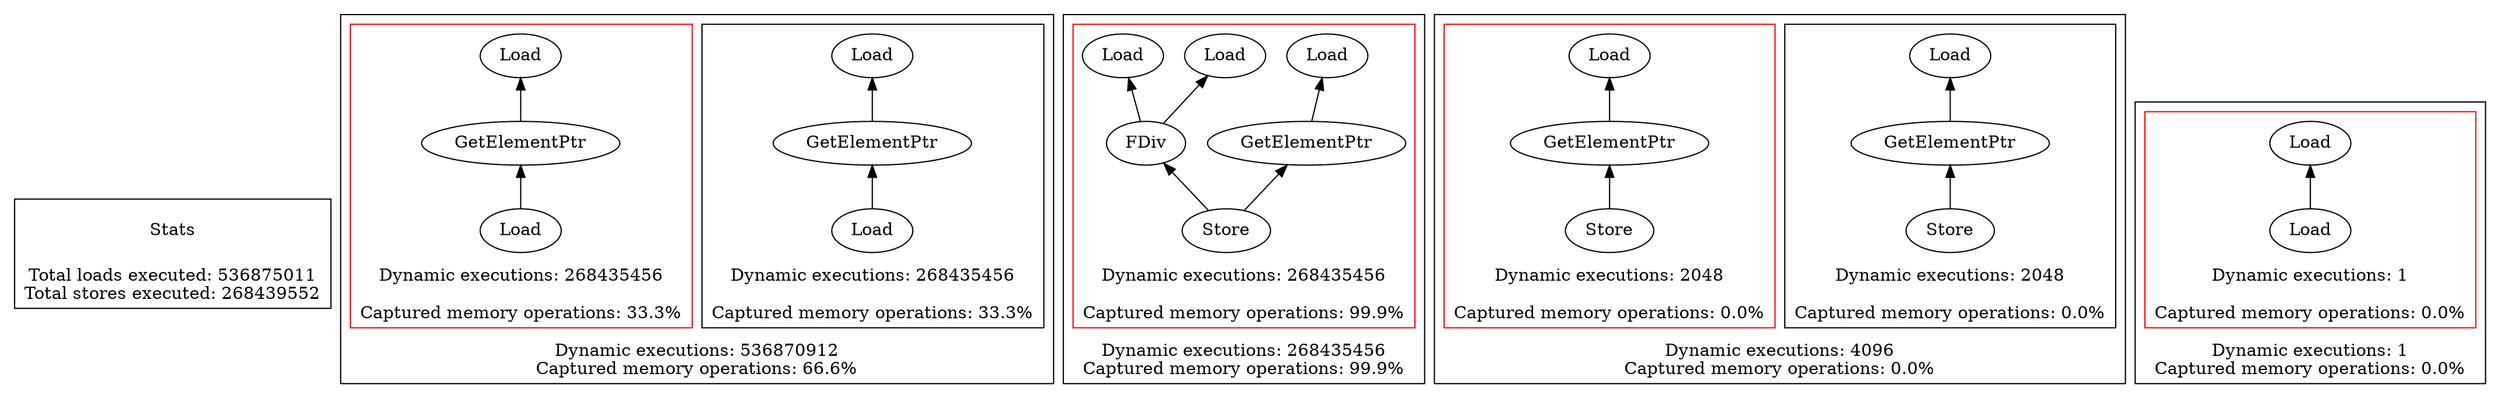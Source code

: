 strict digraph {
rankdir=BT
subgraph {
Stats [shape=plaintext]
cluster=true
label="Total loads executed: 536875011\nTotal stores executed: 268439552"
}
subgraph {
subgraph {
"0_0_36" [label="GetElementPtr"]
"0_0_29" [label="Load"]
"0_0_36" -> "0_0_29"
{
rank=min
"0_0_37" [label="Load"]
}
"0_0_37" -> "0_0_36"
cluster=true
label="Dynamic executions: 268435456\n\nCaptured memory operations: 33.3%"
}
subgraph {
"0_1_38" [label="GetElementPtr"]
"0_1_28" [label="Load"]
"0_1_38" -> "0_1_28"
{
rank=min
"0_1_39" [label="Load"]
}
"0_1_39" -> "0_1_38"
cluster=true
label="Dynamic executions: 268435456\n\nCaptured memory operations: 33.3%"
color=red
}
cluster=true
label="Dynamic executions: 536870912\nCaptured memory operations: 66.6%"
}
subgraph {
subgraph {
{
rank=min
"1_0_41" [label="Store"]
}
"1_0_40" [label="FDiv"]
"1_0_41" -> "1_0_40"
"1_0_37" [label="Load"]
"1_0_40" -> "1_0_37"
"1_0_38" [label="GetElementPtr"]
"1_0_41" -> "1_0_38"
"1_0_39" [label="Load"]
"1_0_40" -> "1_0_39"
"1_0_28" [label="Load"]
"1_0_38" -> "1_0_28"
cluster=true
label="Dynamic executions: 268435456\n\nCaptured memory operations: 99.9%"
color=red
}
cluster=true
label="Dynamic executions: 268435456\nCaptured memory operations: 99.9%"
}
subgraph {
subgraph {
"2_0_16" [label="GetElementPtr"]
"2_0_15" [label="Load"]
"2_0_16" -> "2_0_15"
{
rank=min
"2_0_17" [label="Store"]
}
"2_0_17" -> "2_0_16"
cluster=true
label="Dynamic executions: 2048\n\nCaptured memory operations: 0.0%"
}
subgraph {
"2_1_23" [label="GetElementPtr"]
"2_1_22" [label="Load"]
"2_1_23" -> "2_1_22"
{
rank=min
"2_1_24" [label="Store"]
}
"2_1_24" -> "2_1_23"
cluster=true
label="Dynamic executions: 2048\n\nCaptured memory operations: 0.0%"
color=red
}
cluster=true
label="Dynamic executions: 4096\nCaptured memory operations: 0.0%"
}
subgraph {
subgraph {
{
rank=min
"3_0_48" [label="Load"]
}
"3_0_28" [label="Load"]
"3_0_48" -> "3_0_28"
cluster=true
label="Dynamic executions: 1\n\nCaptured memory operations: 0.0%"
color=red
}
cluster=true
label="Dynamic executions: 1\nCaptured memory operations: 0.0%"
}
}
